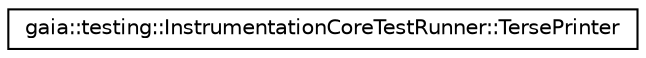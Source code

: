 digraph G
{
  edge [fontname="Helvetica",fontsize="10",labelfontname="Helvetica",labelfontsize="10"];
  node [fontname="Helvetica",fontsize="10",shape=record];
  rankdir=LR;
  Node1 [label="gaia::testing::InstrumentationCoreTestRunner::TersePrinter",height=0.2,width=0.4,color="black", fillcolor="white", style="filled",URL="$df/d9b/classgaia_1_1testing_1_1_instrumentation_core_test_runner_1_1_terse_printer.html"];
}
